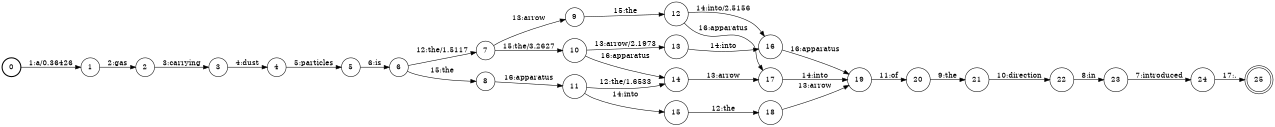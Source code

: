 digraph FST {
rankdir = LR;
size = "8.5,11";
label = "";
center = 1;
orientation = Portrait;
ranksep = "0.4";
nodesep = "0.25";
0 [label = "0", shape = circle, style = bold, fontsize = 14]
	0 -> 1 [label = "1:a/0.36426", fontsize = 14];
1 [label = "1", shape = circle, style = solid, fontsize = 14]
	1 -> 2 [label = "2:gas", fontsize = 14];
2 [label = "2", shape = circle, style = solid, fontsize = 14]
	2 -> 3 [label = "3:carrying", fontsize = 14];
3 [label = "3", shape = circle, style = solid, fontsize = 14]
	3 -> 4 [label = "4:dust", fontsize = 14];
4 [label = "4", shape = circle, style = solid, fontsize = 14]
	4 -> 5 [label = "5:particles", fontsize = 14];
5 [label = "5", shape = circle, style = solid, fontsize = 14]
	5 -> 6 [label = "6:is", fontsize = 14];
6 [label = "6", shape = circle, style = solid, fontsize = 14]
	6 -> 7 [label = "12:the/1.5117", fontsize = 14];
	6 -> 8 [label = "15:the", fontsize = 14];
7 [label = "7", shape = circle, style = solid, fontsize = 14]
	7 -> 9 [label = "13:arrow", fontsize = 14];
	7 -> 10 [label = "15:the/3.2627", fontsize = 14];
8 [label = "8", shape = circle, style = solid, fontsize = 14]
	8 -> 11 [label = "16:apparatus", fontsize = 14];
9 [label = "9", shape = circle, style = solid, fontsize = 14]
	9 -> 12 [label = "15:the", fontsize = 14];
10 [label = "10", shape = circle, style = solid, fontsize = 14]
	10 -> 13 [label = "13:arrow/2.1973", fontsize = 14];
	10 -> 14 [label = "16:apparatus", fontsize = 14];
11 [label = "11", shape = circle, style = solid, fontsize = 14]
	11 -> 15 [label = "14:into", fontsize = 14];
	11 -> 14 [label = "12:the/1.6533", fontsize = 14];
12 [label = "12", shape = circle, style = solid, fontsize = 14]
	12 -> 16 [label = "14:into/2.5156", fontsize = 14];
	12 -> 17 [label = "16:apparatus", fontsize = 14];
13 [label = "13", shape = circle, style = solid, fontsize = 14]
	13 -> 16 [label = "14:into", fontsize = 14];
14 [label = "14", shape = circle, style = solid, fontsize = 14]
	14 -> 17 [label = "13:arrow", fontsize = 14];
15 [label = "15", shape = circle, style = solid, fontsize = 14]
	15 -> 18 [label = "12:the", fontsize = 14];
16 [label = "16", shape = circle, style = solid, fontsize = 14]
	16 -> 19 [label = "16:apparatus", fontsize = 14];
17 [label = "17", shape = circle, style = solid, fontsize = 14]
	17 -> 19 [label = "14:into", fontsize = 14];
18 [label = "18", shape = circle, style = solid, fontsize = 14]
	18 -> 19 [label = "13:arrow", fontsize = 14];
19 [label = "19", shape = circle, style = solid, fontsize = 14]
	19 -> 20 [label = "11:of", fontsize = 14];
20 [label = "20", shape = circle, style = solid, fontsize = 14]
	20 -> 21 [label = "9:the", fontsize = 14];
21 [label = "21", shape = circle, style = solid, fontsize = 14]
	21 -> 22 [label = "10:direction", fontsize = 14];
22 [label = "22", shape = circle, style = solid, fontsize = 14]
	22 -> 23 [label = "8:in", fontsize = 14];
23 [label = "23", shape = circle, style = solid, fontsize = 14]
	23 -> 24 [label = "7:introduced", fontsize = 14];
24 [label = "24", shape = circle, style = solid, fontsize = 14]
	24 -> 25 [label = "17:.", fontsize = 14];
25 [label = "25", shape = doublecircle, style = solid, fontsize = 14]
}
